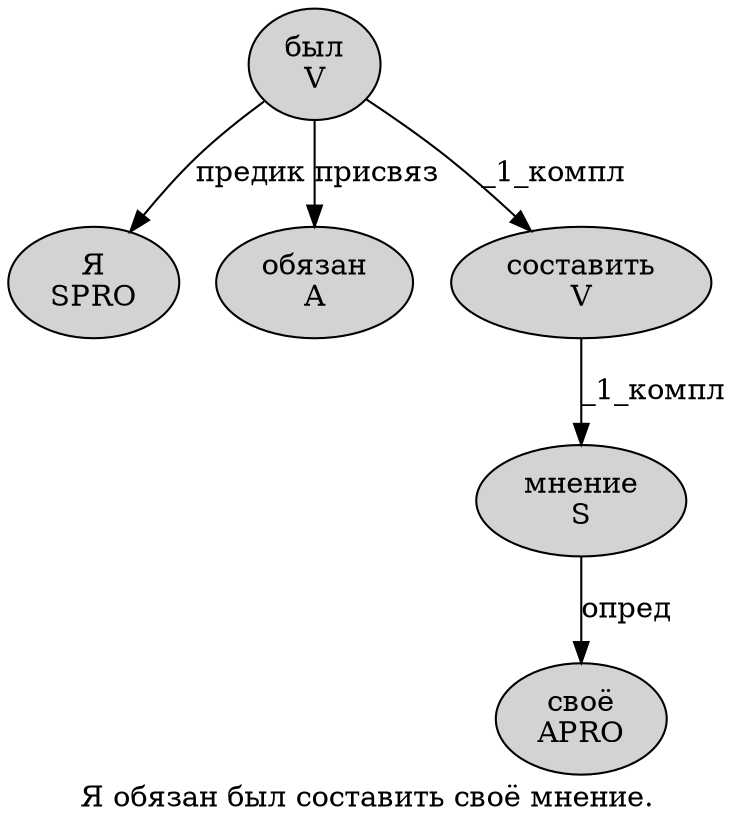 digraph SENTENCE_4254 {
	graph [label="Я обязан был составить своё мнение."]
	node [style=filled]
		0 [label="Я
SPRO" color="" fillcolor=lightgray penwidth=1 shape=ellipse]
		1 [label="обязан
A" color="" fillcolor=lightgray penwidth=1 shape=ellipse]
		2 [label="был
V" color="" fillcolor=lightgray penwidth=1 shape=ellipse]
		3 [label="составить
V" color="" fillcolor=lightgray penwidth=1 shape=ellipse]
		4 [label="своё
APRO" color="" fillcolor=lightgray penwidth=1 shape=ellipse]
		5 [label="мнение
S" color="" fillcolor=lightgray penwidth=1 shape=ellipse]
			5 -> 4 [label="опред"]
			3 -> 5 [label="_1_компл"]
			2 -> 0 [label="предик"]
			2 -> 1 [label="присвяз"]
			2 -> 3 [label="_1_компл"]
}